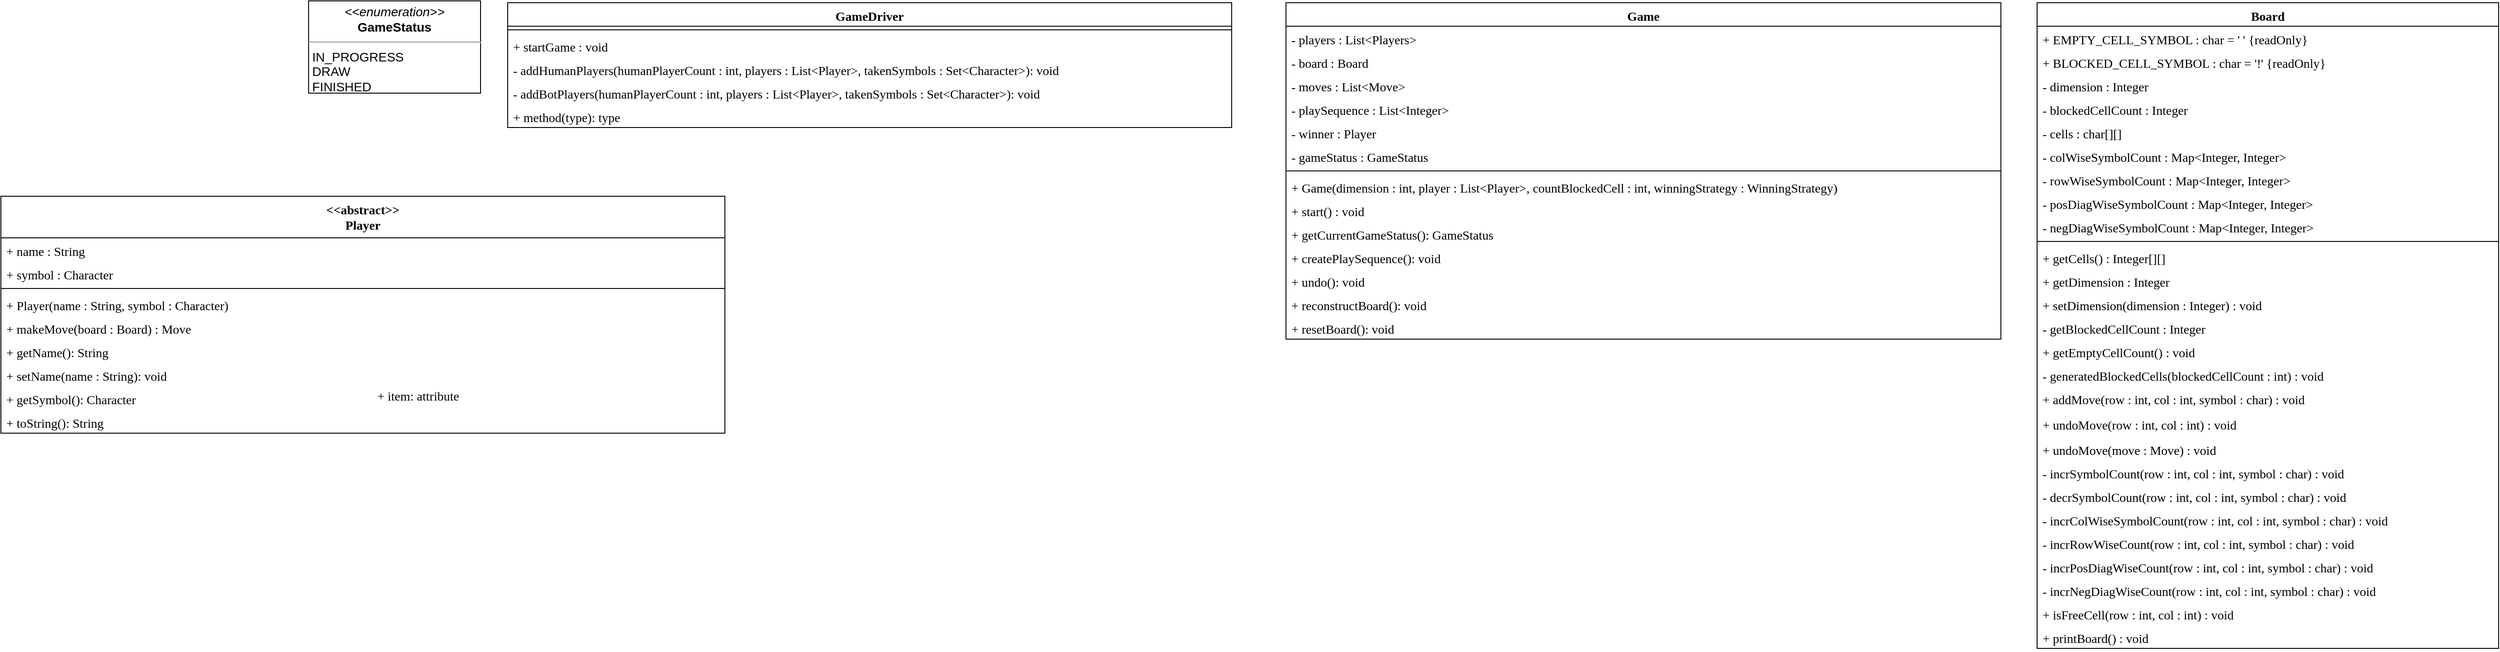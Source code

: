<mxfile version="20.8.23" type="github">
  <diagram id="C5RBs43oDa-KdzZeNtuy" name="Page-1">
    <mxGraphModel dx="3676" dy="630" grid="1" gridSize="10" guides="1" tooltips="1" connect="1" arrows="1" fold="1" page="1" pageScale="1" pageWidth="827" pageHeight="1169" math="0" shadow="0">
      <root>
        <mxCell id="WIyWlLk6GJQsqaUBKTNV-0" />
        <mxCell id="WIyWlLk6GJQsqaUBKTNV-1" parent="WIyWlLk6GJQsqaUBKTNV-0" />
        <mxCell id="NYESxSJqRWlcTfdeuYpu-14" value="Board" style="swimlane;fontStyle=1;align=center;verticalAlign=top;childLayout=stackLayout;horizontal=1;startSize=26;horizontalStack=0;resizeParent=1;resizeParentMax=0;resizeLast=0;collapsible=1;marginBottom=0;fontFamily=Verdana;fontSize=14;" vertex="1" parent="WIyWlLk6GJQsqaUBKTNV-1">
          <mxGeometry x="310" y="40" width="510" height="714" as="geometry" />
        </mxCell>
        <mxCell id="NYESxSJqRWlcTfdeuYpu-58" value="+ EMPTY_CELL_SYMBOL : char = &#39; &#39; {readOnly}" style="text;strokeColor=none;fillColor=none;align=left;verticalAlign=top;spacingLeft=4;spacingRight=4;overflow=hidden;rotatable=0;points=[[0,0.5],[1,0.5]];portConstraint=eastwest;fontFamily=Verdana;fontSize=14;" vertex="1" parent="NYESxSJqRWlcTfdeuYpu-14">
          <mxGeometry y="26" width="510" height="26" as="geometry" />
        </mxCell>
        <mxCell id="NYESxSJqRWlcTfdeuYpu-59" value="+ BLOCKED_CELL_SYMBOL : char = &#39;!&#39; {readOnly}" style="text;strokeColor=none;fillColor=none;align=left;verticalAlign=top;spacingLeft=4;spacingRight=4;overflow=hidden;rotatable=0;points=[[0,0.5],[1,0.5]];portConstraint=eastwest;fontFamily=Verdana;fontSize=14;" vertex="1" parent="NYESxSJqRWlcTfdeuYpu-14">
          <mxGeometry y="52" width="510" height="26" as="geometry" />
        </mxCell>
        <mxCell id="NYESxSJqRWlcTfdeuYpu-15" value="- dimension : Integer" style="text;strokeColor=none;fillColor=none;align=left;verticalAlign=top;spacingLeft=4;spacingRight=4;overflow=hidden;rotatable=0;points=[[0,0.5],[1,0.5]];portConstraint=eastwest;fontFamily=Verdana;fontSize=14;" vertex="1" parent="NYESxSJqRWlcTfdeuYpu-14">
          <mxGeometry y="78" width="510" height="26" as="geometry" />
        </mxCell>
        <mxCell id="NYESxSJqRWlcTfdeuYpu-33" value="- blockedCellCount : Integer" style="text;strokeColor=none;fillColor=none;align=left;verticalAlign=top;spacingLeft=4;spacingRight=4;overflow=hidden;rotatable=0;points=[[0,0.5],[1,0.5]];portConstraint=eastwest;fontFamily=Verdana;fontSize=14;" vertex="1" parent="NYESxSJqRWlcTfdeuYpu-14">
          <mxGeometry y="104" width="510" height="26" as="geometry" />
        </mxCell>
        <mxCell id="NYESxSJqRWlcTfdeuYpu-35" value="- cells : char[][]" style="text;strokeColor=none;fillColor=none;align=left;verticalAlign=top;spacingLeft=4;spacingRight=4;overflow=hidden;rotatable=0;points=[[0,0.5],[1,0.5]];portConstraint=eastwest;fontFamily=Verdana;fontSize=14;" vertex="1" parent="NYESxSJqRWlcTfdeuYpu-14">
          <mxGeometry y="130" width="510" height="26" as="geometry" />
        </mxCell>
        <mxCell id="NYESxSJqRWlcTfdeuYpu-36" value="- colWiseSymbolCount : Map&lt;Integer, Integer&gt;" style="text;strokeColor=none;fillColor=none;align=left;verticalAlign=top;spacingLeft=4;spacingRight=4;overflow=hidden;rotatable=0;points=[[0,0.5],[1,0.5]];portConstraint=eastwest;fontFamily=Verdana;fontSize=14;" vertex="1" parent="NYESxSJqRWlcTfdeuYpu-14">
          <mxGeometry y="156" width="510" height="26" as="geometry" />
        </mxCell>
        <mxCell id="NYESxSJqRWlcTfdeuYpu-37" value="- rowWiseSymbolCount : Map&lt;Integer, Integer&gt;" style="text;strokeColor=none;fillColor=none;align=left;verticalAlign=top;spacingLeft=4;spacingRight=4;overflow=hidden;rotatable=0;points=[[0,0.5],[1,0.5]];portConstraint=eastwest;fontFamily=Verdana;fontSize=14;" vertex="1" parent="NYESxSJqRWlcTfdeuYpu-14">
          <mxGeometry y="182" width="510" height="26" as="geometry" />
        </mxCell>
        <mxCell id="NYESxSJqRWlcTfdeuYpu-38" value="- posDiagWiseSymbolCount : Map&lt;Integer, Integer&gt;" style="text;strokeColor=none;fillColor=none;align=left;verticalAlign=top;spacingLeft=4;spacingRight=4;overflow=hidden;rotatable=0;points=[[0,0.5],[1,0.5]];portConstraint=eastwest;fontFamily=Verdana;fontSize=14;" vertex="1" parent="NYESxSJqRWlcTfdeuYpu-14">
          <mxGeometry y="208" width="510" height="26" as="geometry" />
        </mxCell>
        <mxCell id="NYESxSJqRWlcTfdeuYpu-34" value="- negDiagWiseSymbolCount : Map&lt;Integer, Integer&gt;" style="text;strokeColor=none;fillColor=none;align=left;verticalAlign=top;spacingLeft=4;spacingRight=4;overflow=hidden;rotatable=0;points=[[0,0.5],[1,0.5]];portConstraint=eastwest;fontFamily=Verdana;fontSize=14;" vertex="1" parent="NYESxSJqRWlcTfdeuYpu-14">
          <mxGeometry y="234" width="510" height="26" as="geometry" />
        </mxCell>
        <mxCell id="NYESxSJqRWlcTfdeuYpu-16" value="" style="line;strokeWidth=1;fillColor=none;align=left;verticalAlign=middle;spacingTop=-1;spacingLeft=3;spacingRight=3;rotatable=0;labelPosition=right;points=[];portConstraint=eastwest;strokeColor=inherit;fontFamily=Verdana;fontSize=14;" vertex="1" parent="NYESxSJqRWlcTfdeuYpu-14">
          <mxGeometry y="260" width="510" height="8" as="geometry" />
        </mxCell>
        <mxCell id="NYESxSJqRWlcTfdeuYpu-28" value="+ getCells() : Integer[][]" style="text;strokeColor=none;fillColor=none;align=left;verticalAlign=top;spacingLeft=4;spacingRight=4;overflow=hidden;rotatable=0;points=[[0,0.5],[1,0.5]];portConstraint=eastwest;fontFamily=Verdana;fontSize=14;" vertex="1" parent="NYESxSJqRWlcTfdeuYpu-14">
          <mxGeometry y="268" width="510" height="26" as="geometry" />
        </mxCell>
        <mxCell id="NYESxSJqRWlcTfdeuYpu-24" value="+ getDimension : Integer" style="text;strokeColor=none;fillColor=none;align=left;verticalAlign=top;spacingLeft=4;spacingRight=4;overflow=hidden;rotatable=0;points=[[0,0.5],[1,0.5]];portConstraint=eastwest;fontFamily=Verdana;fontSize=14;" vertex="1" parent="NYESxSJqRWlcTfdeuYpu-14">
          <mxGeometry y="294" width="510" height="26" as="geometry" />
        </mxCell>
        <mxCell id="NYESxSJqRWlcTfdeuYpu-32" value="+ setDimension(dimension : Integer) : void" style="text;strokeColor=none;fillColor=none;align=left;verticalAlign=top;spacingLeft=4;spacingRight=4;overflow=hidden;rotatable=0;points=[[0,0.5],[1,0.5]];portConstraint=eastwest;fontFamily=Verdana;fontSize=14;" vertex="1" parent="NYESxSJqRWlcTfdeuYpu-14">
          <mxGeometry y="320" width="510" height="26" as="geometry" />
        </mxCell>
        <mxCell id="NYESxSJqRWlcTfdeuYpu-26" value="- getBlockedCellCount : Integer" style="text;strokeColor=none;fillColor=none;align=left;verticalAlign=top;spacingLeft=4;spacingRight=4;overflow=hidden;rotatable=0;points=[[0,0.5],[1,0.5]];portConstraint=eastwest;fontFamily=Verdana;fontSize=14;" vertex="1" parent="NYESxSJqRWlcTfdeuYpu-14">
          <mxGeometry y="346" width="510" height="26" as="geometry" />
        </mxCell>
        <mxCell id="NYESxSJqRWlcTfdeuYpu-40" value="+ getEmptyCellCount() : void" style="text;strokeColor=none;fillColor=none;align=left;verticalAlign=top;spacingLeft=4;spacingRight=4;overflow=hidden;rotatable=0;points=[[0,0.5],[1,0.5]];portConstraint=eastwest;fontFamily=Verdana;fontSize=14;" vertex="1" parent="NYESxSJqRWlcTfdeuYpu-14">
          <mxGeometry y="372" width="510" height="26" as="geometry" />
        </mxCell>
        <mxCell id="NYESxSJqRWlcTfdeuYpu-41" value="- generatedBlockedCells(blockedCellCount : int) : void" style="text;strokeColor=none;fillColor=none;align=left;verticalAlign=top;spacingLeft=4;spacingRight=4;overflow=hidden;rotatable=0;points=[[0,0.5],[1,0.5]];portConstraint=eastwest;fontFamily=Verdana;fontSize=14;" vertex="1" parent="NYESxSJqRWlcTfdeuYpu-14">
          <mxGeometry y="398" width="510" height="26" as="geometry" />
        </mxCell>
        <mxCell id="NYESxSJqRWlcTfdeuYpu-27" value="+ addMove(row : int, col : int, symbol : char) : void" style="text;strokeColor=none;fillColor=none;align=left;verticalAlign=top;spacingLeft=4;spacingRight=4;overflow=hidden;rotatable=0;points=[[0,0.5],[1,0.5]];portConstraint=eastwest;fontFamily=Verdana;fontSize=14;" vertex="1" parent="NYESxSJqRWlcTfdeuYpu-14">
          <mxGeometry y="424" width="510" height="28" as="geometry" />
        </mxCell>
        <mxCell id="NYESxSJqRWlcTfdeuYpu-43" value="+ undoMove(row : int, col : int) : void" style="text;strokeColor=none;fillColor=none;align=left;verticalAlign=top;spacingLeft=4;spacingRight=4;overflow=hidden;rotatable=0;points=[[0,0.5],[1,0.5]];portConstraint=eastwest;fontFamily=Verdana;fontSize=14;" vertex="1" parent="NYESxSJqRWlcTfdeuYpu-14">
          <mxGeometry y="452" width="510" height="28" as="geometry" />
        </mxCell>
        <mxCell id="NYESxSJqRWlcTfdeuYpu-44" value="+ undoMove(move : Move) : void" style="text;strokeColor=none;fillColor=none;align=left;verticalAlign=top;spacingLeft=4;spacingRight=4;overflow=hidden;rotatable=0;points=[[0,0.5],[1,0.5]];portConstraint=eastwest;fontFamily=Verdana;fontSize=14;" vertex="1" parent="NYESxSJqRWlcTfdeuYpu-14">
          <mxGeometry y="480" width="510" height="26" as="geometry" />
        </mxCell>
        <mxCell id="NYESxSJqRWlcTfdeuYpu-42" value="- incrSymbolCount(row : int, col : int, symbol : char) : void" style="text;strokeColor=none;fillColor=none;align=left;verticalAlign=top;spacingLeft=4;spacingRight=4;overflow=hidden;rotatable=0;points=[[0,0.5],[1,0.5]];portConstraint=eastwest;fontFamily=Verdana;fontSize=14;" vertex="1" parent="NYESxSJqRWlcTfdeuYpu-14">
          <mxGeometry y="506" width="510" height="26" as="geometry" />
        </mxCell>
        <mxCell id="NYESxSJqRWlcTfdeuYpu-46" value="- decrSymbolCount(row : int, col : int, symbol : char) : void" style="text;strokeColor=none;fillColor=none;align=left;verticalAlign=top;spacingLeft=4;spacingRight=4;overflow=hidden;rotatable=0;points=[[0,0.5],[1,0.5]];portConstraint=eastwest;fontFamily=Verdana;fontSize=14;" vertex="1" parent="NYESxSJqRWlcTfdeuYpu-14">
          <mxGeometry y="532" width="510" height="26" as="geometry" />
        </mxCell>
        <mxCell id="NYESxSJqRWlcTfdeuYpu-47" value="- incrColWiseSymbolCount(row : int, col : int, symbol : char) : void" style="text;strokeColor=none;fillColor=none;align=left;verticalAlign=top;spacingLeft=4;spacingRight=4;overflow=hidden;rotatable=0;points=[[0,0.5],[1,0.5]];portConstraint=eastwest;fontFamily=Verdana;fontSize=14;" vertex="1" parent="NYESxSJqRWlcTfdeuYpu-14">
          <mxGeometry y="558" width="510" height="26" as="geometry" />
        </mxCell>
        <mxCell id="NYESxSJqRWlcTfdeuYpu-45" value="- incrRowWiseCount(row : int, col : int, symbol : char) : void" style="text;strokeColor=none;fillColor=none;align=left;verticalAlign=top;spacingLeft=4;spacingRight=4;overflow=hidden;rotatable=0;points=[[0,0.5],[1,0.5]];portConstraint=eastwest;fontFamily=Verdana;fontSize=14;" vertex="1" parent="NYESxSJqRWlcTfdeuYpu-14">
          <mxGeometry y="584" width="510" height="26" as="geometry" />
        </mxCell>
        <mxCell id="NYESxSJqRWlcTfdeuYpu-48" value="- incrPosDiagWiseCount(row : int, col : int, symbol : char) : void" style="text;strokeColor=none;fillColor=none;align=left;verticalAlign=top;spacingLeft=4;spacingRight=4;overflow=hidden;rotatable=0;points=[[0,0.5],[1,0.5]];portConstraint=eastwest;fontFamily=Verdana;fontSize=14;" vertex="1" parent="NYESxSJqRWlcTfdeuYpu-14">
          <mxGeometry y="610" width="510" height="26" as="geometry" />
        </mxCell>
        <mxCell id="NYESxSJqRWlcTfdeuYpu-49" value="- incrNegDiagWiseCount(row : int, col : int, symbol : char) : void" style="text;strokeColor=none;fillColor=none;align=left;verticalAlign=top;spacingLeft=4;spacingRight=4;overflow=hidden;rotatable=0;points=[[0,0.5],[1,0.5]];portConstraint=eastwest;fontFamily=Verdana;fontSize=14;" vertex="1" parent="NYESxSJqRWlcTfdeuYpu-14">
          <mxGeometry y="636" width="510" height="26" as="geometry" />
        </mxCell>
        <mxCell id="NYESxSJqRWlcTfdeuYpu-50" value="+ isFreeCell(row : int, col : int) : void" style="text;strokeColor=none;fillColor=none;align=left;verticalAlign=top;spacingLeft=4;spacingRight=4;overflow=hidden;rotatable=0;points=[[0,0.5],[1,0.5]];portConstraint=eastwest;fontFamily=Verdana;fontSize=14;" vertex="1" parent="NYESxSJqRWlcTfdeuYpu-14">
          <mxGeometry y="662" width="510" height="26" as="geometry" />
        </mxCell>
        <mxCell id="NYESxSJqRWlcTfdeuYpu-51" value="+ printBoard() : void" style="text;strokeColor=none;fillColor=none;align=left;verticalAlign=top;spacingLeft=4;spacingRight=4;overflow=hidden;rotatable=0;points=[[0,0.5],[1,0.5]];portConstraint=eastwest;fontFamily=Verdana;fontSize=14;" vertex="1" parent="NYESxSJqRWlcTfdeuYpu-14">
          <mxGeometry y="688" width="510" height="26" as="geometry" />
        </mxCell>
        <mxCell id="NYESxSJqRWlcTfdeuYpu-52" value="Game" style="swimlane;fontStyle=1;align=center;verticalAlign=top;childLayout=stackLayout;horizontal=1;startSize=26;horizontalStack=0;resizeParent=1;resizeParentMax=0;resizeLast=0;collapsible=1;marginBottom=0;fontFamily=Verdana;fontSize=14;" vertex="1" parent="WIyWlLk6GJQsqaUBKTNV-1">
          <mxGeometry x="-520" y="40" width="790" height="372" as="geometry" />
        </mxCell>
        <mxCell id="NYESxSJqRWlcTfdeuYpu-53" value="- players : List&lt;Players&gt;" style="text;strokeColor=none;fillColor=none;align=left;verticalAlign=top;spacingLeft=4;spacingRight=4;overflow=hidden;rotatable=0;points=[[0,0.5],[1,0.5]];portConstraint=eastwest;fontSize=14;fontFamily=Verdana;" vertex="1" parent="NYESxSJqRWlcTfdeuYpu-52">
          <mxGeometry y="26" width="790" height="26" as="geometry" />
        </mxCell>
        <mxCell id="NYESxSJqRWlcTfdeuYpu-60" value="- board : Board" style="text;strokeColor=none;fillColor=none;align=left;verticalAlign=top;spacingLeft=4;spacingRight=4;overflow=hidden;rotatable=0;points=[[0,0.5],[1,0.5]];portConstraint=eastwest;fontSize=14;fontFamily=Verdana;" vertex="1" parent="NYESxSJqRWlcTfdeuYpu-52">
          <mxGeometry y="52" width="790" height="26" as="geometry" />
        </mxCell>
        <mxCell id="NYESxSJqRWlcTfdeuYpu-61" value="- moves : List&lt;Move&gt;" style="text;strokeColor=none;fillColor=none;align=left;verticalAlign=top;spacingLeft=4;spacingRight=4;overflow=hidden;rotatable=0;points=[[0,0.5],[1,0.5]];portConstraint=eastwest;fontSize=14;fontFamily=Verdana;" vertex="1" parent="NYESxSJqRWlcTfdeuYpu-52">
          <mxGeometry y="78" width="790" height="26" as="geometry" />
        </mxCell>
        <mxCell id="NYESxSJqRWlcTfdeuYpu-62" value="- playSequence : List&lt;Integer&gt;" style="text;strokeColor=none;fillColor=none;align=left;verticalAlign=top;spacingLeft=4;spacingRight=4;overflow=hidden;rotatable=0;points=[[0,0.5],[1,0.5]];portConstraint=eastwest;fontSize=14;fontFamily=Verdana;" vertex="1" parent="NYESxSJqRWlcTfdeuYpu-52">
          <mxGeometry y="104" width="790" height="26" as="geometry" />
        </mxCell>
        <mxCell id="NYESxSJqRWlcTfdeuYpu-63" value="- winner : Player" style="text;strokeColor=none;fillColor=none;align=left;verticalAlign=top;spacingLeft=4;spacingRight=4;overflow=hidden;rotatable=0;points=[[0,0.5],[1,0.5]];portConstraint=eastwest;fontSize=14;fontFamily=Verdana;" vertex="1" parent="NYESxSJqRWlcTfdeuYpu-52">
          <mxGeometry y="130" width="790" height="26" as="geometry" />
        </mxCell>
        <mxCell id="NYESxSJqRWlcTfdeuYpu-64" value="- gameStatus : GameStatus" style="text;strokeColor=none;fillColor=none;align=left;verticalAlign=top;spacingLeft=4;spacingRight=4;overflow=hidden;rotatable=0;points=[[0,0.5],[1,0.5]];portConstraint=eastwest;fontSize=14;fontFamily=Verdana;" vertex="1" parent="NYESxSJqRWlcTfdeuYpu-52">
          <mxGeometry y="156" width="790" height="26" as="geometry" />
        </mxCell>
        <mxCell id="NYESxSJqRWlcTfdeuYpu-54" value="" style="line;strokeWidth=1;fillColor=none;align=left;verticalAlign=middle;spacingTop=-1;spacingLeft=3;spacingRight=3;rotatable=0;labelPosition=right;points=[];portConstraint=eastwest;strokeColor=inherit;fontFamily=Verdana;fontSize=14;" vertex="1" parent="NYESxSJqRWlcTfdeuYpu-52">
          <mxGeometry y="182" width="790" height="8" as="geometry" />
        </mxCell>
        <mxCell id="NYESxSJqRWlcTfdeuYpu-56" value="+ Game(dimension : int, player : List&lt;Player&gt;, countBlockedCell : int, winningStrategy : WinningStrategy)" style="text;strokeColor=none;fillColor=none;align=left;verticalAlign=top;spacingLeft=4;spacingRight=4;overflow=hidden;rotatable=0;points=[[0,0.5],[1,0.5]];portConstraint=eastwest;fontSize=14;fontFamily=Verdana;" vertex="1" parent="NYESxSJqRWlcTfdeuYpu-52">
          <mxGeometry y="190" width="790" height="26" as="geometry" />
        </mxCell>
        <mxCell id="NYESxSJqRWlcTfdeuYpu-57" value="+ start() : void" style="text;strokeColor=none;fillColor=none;align=left;verticalAlign=top;spacingLeft=4;spacingRight=4;overflow=hidden;rotatable=0;points=[[0,0.5],[1,0.5]];portConstraint=eastwest;fontSize=14;fontFamily=Verdana;" vertex="1" parent="NYESxSJqRWlcTfdeuYpu-52">
          <mxGeometry y="216" width="790" height="26" as="geometry" />
        </mxCell>
        <mxCell id="NYESxSJqRWlcTfdeuYpu-55" value="+ getCurrentGameStatus(): GameStatus" style="text;strokeColor=none;fillColor=none;align=left;verticalAlign=top;spacingLeft=4;spacingRight=4;overflow=hidden;rotatable=0;points=[[0,0.5],[1,0.5]];portConstraint=eastwest;fontSize=14;fontFamily=Verdana;" vertex="1" parent="NYESxSJqRWlcTfdeuYpu-52">
          <mxGeometry y="242" width="790" height="26" as="geometry" />
        </mxCell>
        <mxCell id="NYESxSJqRWlcTfdeuYpu-65" value="+ createPlaySequence(): void" style="text;strokeColor=none;fillColor=none;align=left;verticalAlign=top;spacingLeft=4;spacingRight=4;overflow=hidden;rotatable=0;points=[[0,0.5],[1,0.5]];portConstraint=eastwest;fontSize=14;fontFamily=Verdana;" vertex="1" parent="NYESxSJqRWlcTfdeuYpu-52">
          <mxGeometry y="268" width="790" height="26" as="geometry" />
        </mxCell>
        <mxCell id="NYESxSJqRWlcTfdeuYpu-66" value="+ undo(): void" style="text;strokeColor=none;fillColor=none;align=left;verticalAlign=top;spacingLeft=4;spacingRight=4;overflow=hidden;rotatable=0;points=[[0,0.5],[1,0.5]];portConstraint=eastwest;fontSize=14;fontFamily=Verdana;" vertex="1" parent="NYESxSJqRWlcTfdeuYpu-52">
          <mxGeometry y="294" width="790" height="26" as="geometry" />
        </mxCell>
        <mxCell id="NYESxSJqRWlcTfdeuYpu-67" value="+ reconstructBoard(): void" style="text;strokeColor=none;fillColor=none;align=left;verticalAlign=top;spacingLeft=4;spacingRight=4;overflow=hidden;rotatable=0;points=[[0,0.5],[1,0.5]];portConstraint=eastwest;fontSize=14;fontFamily=Verdana;" vertex="1" parent="NYESxSJqRWlcTfdeuYpu-52">
          <mxGeometry y="320" width="790" height="26" as="geometry" />
        </mxCell>
        <mxCell id="NYESxSJqRWlcTfdeuYpu-68" value="+ resetBoard(): void" style="text;strokeColor=none;fillColor=none;align=left;verticalAlign=top;spacingLeft=4;spacingRight=4;overflow=hidden;rotatable=0;points=[[0,0.5],[1,0.5]];portConstraint=eastwest;fontSize=14;fontFamily=Verdana;" vertex="1" parent="NYESxSJqRWlcTfdeuYpu-52">
          <mxGeometry y="346" width="790" height="26" as="geometry" />
        </mxCell>
        <mxCell id="NYESxSJqRWlcTfdeuYpu-69" value="GameDriver" style="swimlane;fontStyle=1;align=center;verticalAlign=top;childLayout=stackLayout;horizontal=1;startSize=26;horizontalStack=0;resizeParent=1;resizeParentMax=0;resizeLast=0;collapsible=1;marginBottom=0;fontFamily=Verdana;fontSize=14;" vertex="1" parent="WIyWlLk6GJQsqaUBKTNV-1">
          <mxGeometry x="-1380" y="40" width="800" height="138" as="geometry" />
        </mxCell>
        <mxCell id="NYESxSJqRWlcTfdeuYpu-71" value="" style="line;strokeWidth=1;fillColor=none;align=left;verticalAlign=middle;spacingTop=-1;spacingLeft=3;spacingRight=3;rotatable=0;labelPosition=right;points=[];portConstraint=eastwest;strokeColor=inherit;fontFamily=Verdana;fontSize=14;" vertex="1" parent="NYESxSJqRWlcTfdeuYpu-69">
          <mxGeometry y="26" width="800" height="8" as="geometry" />
        </mxCell>
        <mxCell id="NYESxSJqRWlcTfdeuYpu-70" value="+ startGame : void" style="text;strokeColor=none;fillColor=none;align=left;verticalAlign=top;spacingLeft=4;spacingRight=4;overflow=hidden;rotatable=0;points=[[0,0.5],[1,0.5]];portConstraint=eastwest;fontSize=14;fontFamily=Verdana;" vertex="1" parent="NYESxSJqRWlcTfdeuYpu-69">
          <mxGeometry y="34" width="800" height="26" as="geometry" />
        </mxCell>
        <mxCell id="NYESxSJqRWlcTfdeuYpu-72" value="- addHumanPlayers(humanPlayerCount : int, players : List&lt;Player&gt;, takenSymbols : Set&lt;Character&gt;): void" style="text;strokeColor=none;fillColor=none;align=left;verticalAlign=top;spacingLeft=4;spacingRight=4;overflow=hidden;rotatable=0;points=[[0,0.5],[1,0.5]];portConstraint=eastwest;fontSize=14;fontFamily=Verdana;" vertex="1" parent="NYESxSJqRWlcTfdeuYpu-69">
          <mxGeometry y="60" width="800" height="26" as="geometry" />
        </mxCell>
        <mxCell id="NYESxSJqRWlcTfdeuYpu-73" value="- addBotPlayers(humanPlayerCount : int, players : List&lt;Player&gt;, takenSymbols : Set&lt;Character&gt;): void" style="text;strokeColor=none;fillColor=none;align=left;verticalAlign=top;spacingLeft=4;spacingRight=4;overflow=hidden;rotatable=0;points=[[0,0.5],[1,0.5]];portConstraint=eastwest;fontSize=14;fontFamily=Verdana;" vertex="1" parent="NYESxSJqRWlcTfdeuYpu-69">
          <mxGeometry y="86" width="800" height="26" as="geometry" />
        </mxCell>
        <mxCell id="NYESxSJqRWlcTfdeuYpu-74" value="+ method(type): type" style="text;strokeColor=none;fillColor=none;align=left;verticalAlign=top;spacingLeft=4;spacingRight=4;overflow=hidden;rotatable=0;points=[[0,0.5],[1,0.5]];portConstraint=eastwest;fontSize=14;fontFamily=Verdana;" vertex="1" parent="NYESxSJqRWlcTfdeuYpu-69">
          <mxGeometry y="112" width="800" height="26" as="geometry" />
        </mxCell>
        <mxCell id="NYESxSJqRWlcTfdeuYpu-79" value="&lt;p style=&quot;margin: 4px 0px 0px; text-align: center; font-size: 14px;&quot;&gt;&lt;i style=&quot;font-size: 14px;&quot;&gt;&amp;lt;&amp;lt;enumeration&amp;gt;&amp;gt;&lt;/i&gt;&lt;br style=&quot;font-size: 14px;&quot;&gt;&lt;b style=&quot;font-size: 14px;&quot;&gt;GameStatus&lt;/b&gt;&lt;/p&gt;&lt;hr style=&quot;font-size: 14px;&quot;&gt;&lt;p style=&quot;margin: 0px 0px 0px 4px; font-size: 14px;&quot;&gt;IN_PROGRESS&lt;br style=&quot;font-size: 14px;&quot;&gt;DRAW&lt;/p&gt;&lt;p style=&quot;margin: 0px 0px 0px 4px; font-size: 14px;&quot;&gt;FINISHED&lt;/p&gt;&lt;p style=&quot;margin: 0px 0px 0px 4px; font-size: 14px;&quot;&gt;&lt;br style=&quot;font-size: 14px;&quot;&gt;&lt;/p&gt;" style="verticalAlign=top;align=left;overflow=fill;fontSize=14;fontFamily=Helvetica;html=1;" vertex="1" parent="WIyWlLk6GJQsqaUBKTNV-1">
          <mxGeometry x="-1600" y="38" width="190" height="102" as="geometry" />
        </mxCell>
        <mxCell id="NYESxSJqRWlcTfdeuYpu-82" value="+ item: attribute" style="text;strokeColor=none;fillColor=none;align=left;verticalAlign=top;spacingLeft=4;spacingRight=4;overflow=hidden;rotatable=0;points=[[0,0.5],[1,0.5]];portConstraint=eastwest;fontSize=14;fontFamily=Verdana;" vertex="1" parent="WIyWlLk6GJQsqaUBKTNV-1">
          <mxGeometry x="-1530" y="460" width="130" height="26" as="geometry" />
        </mxCell>
        <mxCell id="NYESxSJqRWlcTfdeuYpu-83" value="&lt;&lt;abstract&gt;&gt;&#xa;Player" style="swimlane;fontStyle=1;align=center;verticalAlign=top;childLayout=stackLayout;horizontal=1;startSize=46;horizontalStack=0;resizeParent=1;resizeParentMax=0;resizeLast=0;collapsible=1;marginBottom=0;fontFamily=Verdana;fontSize=14;" vertex="1" parent="WIyWlLk6GJQsqaUBKTNV-1">
          <mxGeometry x="-1940" y="254" width="800" height="262" as="geometry" />
        </mxCell>
        <mxCell id="NYESxSJqRWlcTfdeuYpu-85" value="+ name : String" style="text;strokeColor=none;fillColor=none;align=left;verticalAlign=top;spacingLeft=4;spacingRight=4;overflow=hidden;rotatable=0;points=[[0,0.5],[1,0.5]];portConstraint=eastwest;fontSize=14;fontFamily=Verdana;" vertex="1" parent="NYESxSJqRWlcTfdeuYpu-83">
          <mxGeometry y="46" width="800" height="26" as="geometry" />
        </mxCell>
        <mxCell id="NYESxSJqRWlcTfdeuYpu-89" value="+ symbol : Character" style="text;strokeColor=none;fillColor=none;align=left;verticalAlign=top;spacingLeft=4;spacingRight=4;overflow=hidden;rotatable=0;points=[[0,0.5],[1,0.5]];portConstraint=eastwest;fontSize=14;fontFamily=Verdana;" vertex="1" parent="NYESxSJqRWlcTfdeuYpu-83">
          <mxGeometry y="72" width="800" height="26" as="geometry" />
        </mxCell>
        <mxCell id="NYESxSJqRWlcTfdeuYpu-84" value="" style="line;strokeWidth=1;fillColor=none;align=left;verticalAlign=middle;spacingTop=-1;spacingLeft=3;spacingRight=3;rotatable=0;labelPosition=right;points=[];portConstraint=eastwest;strokeColor=inherit;fontFamily=Verdana;fontSize=14;" vertex="1" parent="NYESxSJqRWlcTfdeuYpu-83">
          <mxGeometry y="98" width="800" height="8" as="geometry" />
        </mxCell>
        <mxCell id="NYESxSJqRWlcTfdeuYpu-86" value="+ Player(name : String, symbol : Character)" style="text;strokeColor=none;fillColor=none;align=left;verticalAlign=top;spacingLeft=4;spacingRight=4;overflow=hidden;rotatable=0;points=[[0,0.5],[1,0.5]];portConstraint=eastwest;fontSize=14;fontFamily=Verdana;" vertex="1" parent="NYESxSJqRWlcTfdeuYpu-83">
          <mxGeometry y="106" width="800" height="26" as="geometry" />
        </mxCell>
        <mxCell id="NYESxSJqRWlcTfdeuYpu-87" value="+ makeMove(board : Board) : Move" style="text;strokeColor=none;fillColor=none;align=left;verticalAlign=top;spacingLeft=4;spacingRight=4;overflow=hidden;rotatable=0;points=[[0,0.5],[1,0.5]];portConstraint=eastwest;fontSize=14;fontFamily=Verdana;" vertex="1" parent="NYESxSJqRWlcTfdeuYpu-83">
          <mxGeometry y="132" width="800" height="26" as="geometry" />
        </mxCell>
        <mxCell id="NYESxSJqRWlcTfdeuYpu-90" value="+ getName(): String" style="text;strokeColor=none;fillColor=none;align=left;verticalAlign=top;spacingLeft=4;spacingRight=4;overflow=hidden;rotatable=0;points=[[0,0.5],[1,0.5]];portConstraint=eastwest;fontSize=14;fontFamily=Verdana;" vertex="1" parent="NYESxSJqRWlcTfdeuYpu-83">
          <mxGeometry y="158" width="800" height="26" as="geometry" />
        </mxCell>
        <mxCell id="NYESxSJqRWlcTfdeuYpu-88" value="+ setName(name : String): void" style="text;strokeColor=none;fillColor=none;align=left;verticalAlign=top;spacingLeft=4;spacingRight=4;overflow=hidden;rotatable=0;points=[[0,0.5],[1,0.5]];portConstraint=eastwest;fontSize=14;fontFamily=Verdana;" vertex="1" parent="NYESxSJqRWlcTfdeuYpu-83">
          <mxGeometry y="184" width="800" height="26" as="geometry" />
        </mxCell>
        <mxCell id="NYESxSJqRWlcTfdeuYpu-91" value="+ getSymbol(): Character" style="text;strokeColor=none;fillColor=none;align=left;verticalAlign=top;spacingLeft=4;spacingRight=4;overflow=hidden;rotatable=0;points=[[0,0.5],[1,0.5]];portConstraint=eastwest;fontSize=14;fontFamily=Verdana;" vertex="1" parent="NYESxSJqRWlcTfdeuYpu-83">
          <mxGeometry y="210" width="800" height="26" as="geometry" />
        </mxCell>
        <mxCell id="NYESxSJqRWlcTfdeuYpu-92" value="+ toString(): String" style="text;strokeColor=none;fillColor=none;align=left;verticalAlign=top;spacingLeft=4;spacingRight=4;overflow=hidden;rotatable=0;points=[[0,0.5],[1,0.5]];portConstraint=eastwest;fontSize=14;fontFamily=Verdana;" vertex="1" parent="NYESxSJqRWlcTfdeuYpu-83">
          <mxGeometry y="236" width="800" height="26" as="geometry" />
        </mxCell>
      </root>
    </mxGraphModel>
  </diagram>
</mxfile>
